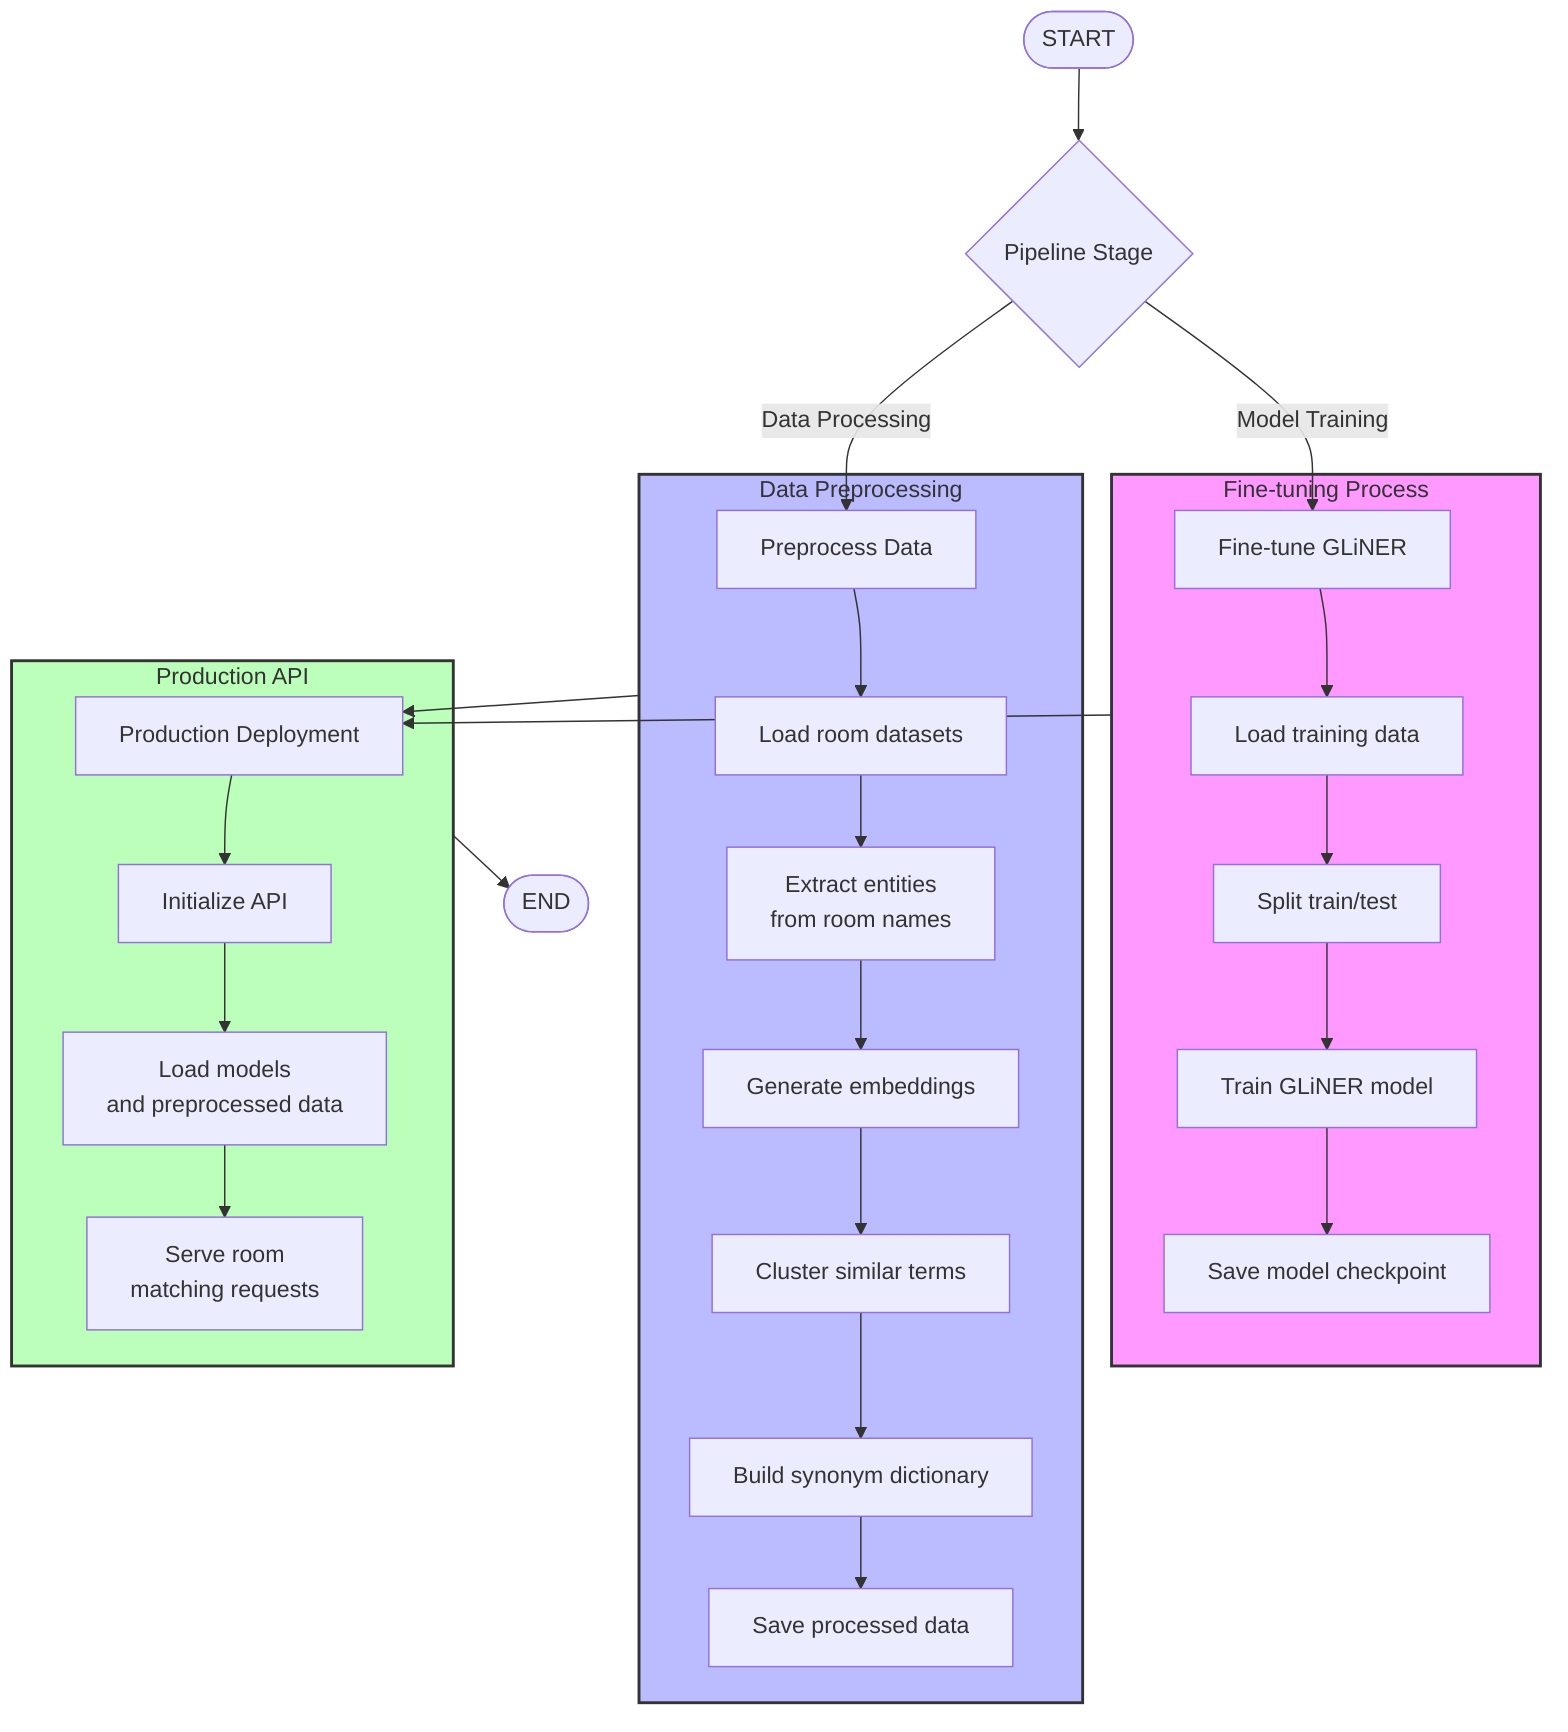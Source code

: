 flowchart TD
    start([START]) --> twoTrack{Pipeline Stage}
    
    twoTrack --> |Model Training| finetuneTrack[Fine-tune GLiNER]
    twoTrack --> |Data Processing| pretrainTrack[Preprocess Data]
    
    subgraph finetune[Fine-tuning Process]
        finetuneTrack --> loadTrainData[Load training data]
        loadTrainData --> splitData[Split train/test]
        splitData --> trainModel[Train GLiNER model]
        trainModel --> saveModel[Save model checkpoint]
    end
    
    subgraph pretrain[Data Preprocessing]
        pretrainTrack --> loadRoomData[Load room datasets]
        loadRoomData --> processRooms[Extract entities<br/>from room names]
        processRooms --> createEmbeds[Generate embeddings]
        createEmbeds --> clusterSimilar[Cluster similar terms]
        clusterSimilar --> buildSynonyms[Build synonym dictionary]
        buildSynonyms --> saveData[Save processed data]
    end
    
    finetune --> production[Production Deployment]
    pretrain --> production
    
    subgraph deploy[Production API]
        production --> initAPI[Initialize API]
        initAPI --> loadResources[Load models<br/>and preprocessed data]
        loadResources --> serveRequests[Serve room<br/>matching requests]
    end
    
    deploy --> endFlow([END])

    style finetune fill:#f9f,stroke:#333,stroke-width:2px
    style pretrain fill:#bbf,stroke:#333,stroke-width:2px
    style deploy fill:#bfb,stroke:#333,stroke-width:2px